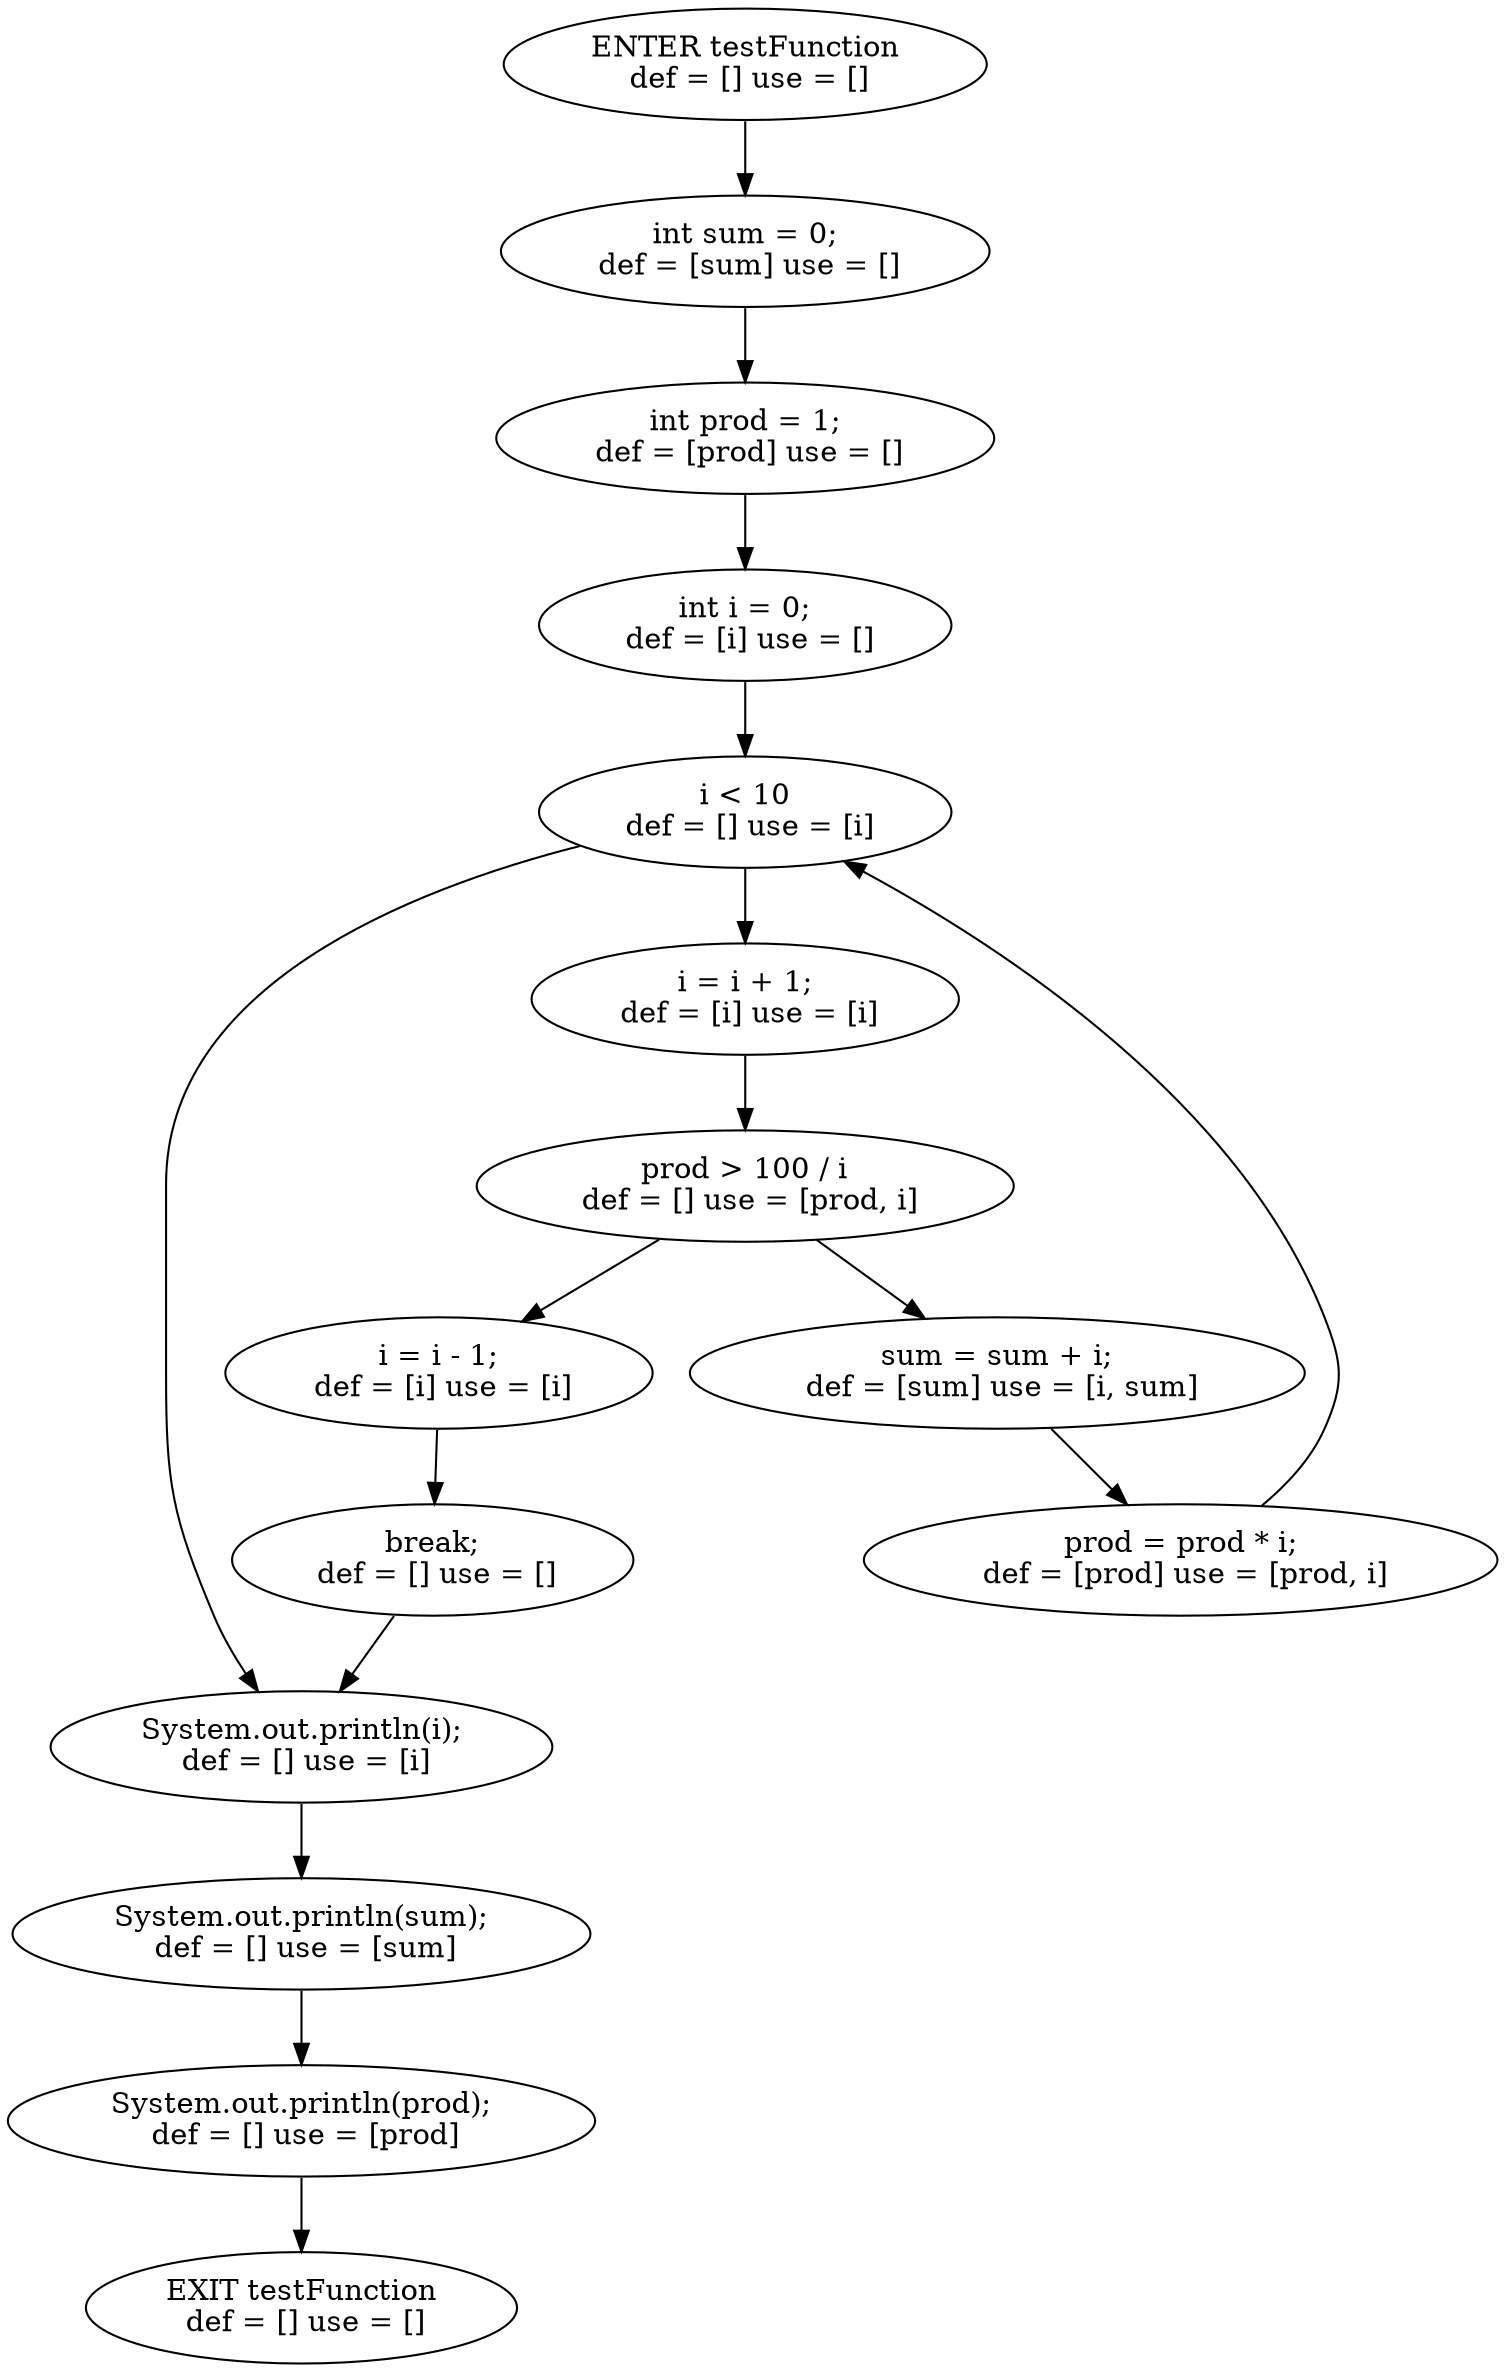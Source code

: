 strict digraph G {
  0 [ label="ENTER testFunction
 def = [] use = []" ];
  1 [ label="EXIT testFunction
 def = [] use = []" ];
  2 [ label="int sum = 0;
 def = [sum] use = []" ];
  3 [ label="int prod = 1;
 def = [prod] use = []" ];
  4 [ label="int i = 0;
 def = [i] use = []" ];
  5 [ label="i < 10
 def = [] use = [i]" ];
  6 [ label="i = i + 1;
 def = [i] use = [i]" ];
  7 [ label="prod > 100 / i
 def = [] use = [prod, i]" ];
  8 [ label="i = i - 1;
 def = [i] use = [i]" ];
  9 [ label="break;
 def = [] use = []" ];
  10 [ label="sum = sum + i;
 def = [sum] use = [i, sum]" ];
  11 [ label="prod = prod * i;
 def = [prod] use = [prod, i]" ];
  12 [ label="System.out.println(i);
 def = [] use = [i]" ];
  13 [ label="System.out.println(sum);
 def = [] use = [sum]" ];
  14 [ label="System.out.println(prod);
 def = [] use = [prod]" ];
  0 -> 2;
  2 -> 3;
  3 -> 4;
  4 -> 5;
  5 -> 6;
  6 -> 7;
  7 -> 8;
  8 -> 9;
  7 -> 10;
  10 -> 11;
  11 -> 5;
  5 -> 12;
  9 -> 12;
  12 -> 13;
  13 -> 14;
  14 -> 1;
}
